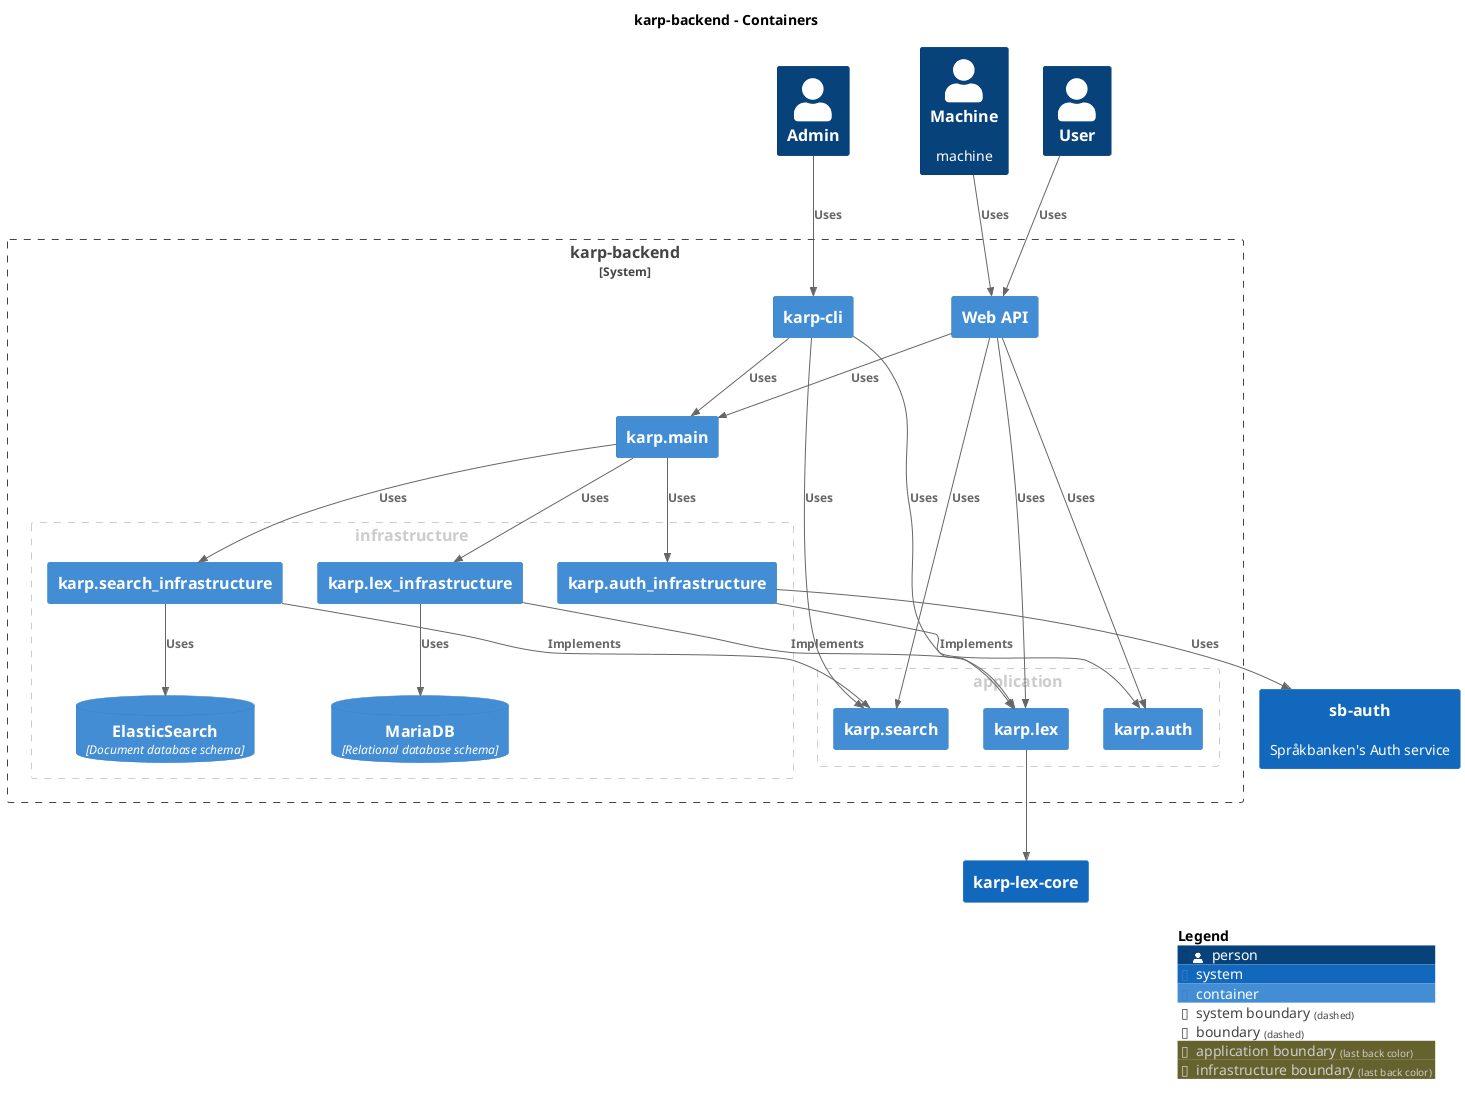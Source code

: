 @startuml
set separator none
title karp-backend - Containers

top to bottom direction

!include <C4/C4>
!include <C4/C4_Context>
!include <C4/C4_Container>

System(karplexcore, "karp-lex-core", $descr="", $tags="", $link="")
System(sbauth, "sb-auth", $descr="Språkbanken's Auth service", $tags="", $link="")
Person(User, "User", $descr="", $tags="", $link="")
Person(Admin, "Admin", $descr="", $tags="", $link="")
Person(Machine, "Machine", $descr="machine", $tags="", $link="")

System_Boundary("karpbackend_boundary", "karp-backend", $tags="") {
  AddBoundaryTag("application", $borderColor="#cccccc", $fontColor="#cccccc")
  Boundary(group_1, "application", $tags="application") {
    Container(karpbackend.karpsearch, "karp.search", $techn="", $descr="", $tags="", $link="")
    Container(karpbackend.karpauth, "karp.auth", $techn="", $descr="", $tags="", $link="")
    Container(karpbackend.karplex, "karp.lex", $techn="", $descr="", $tags="", $link="")
  }

  AddBoundaryTag("infrastructure", $borderColor="#cccccc", $fontColor="#cccccc")
  Boundary(group_2, "infrastructure", $tags="infrastructure") {
    Container(karpbackend.karpauth_infrastructure, "karp.auth_infrastructure", $techn="", $descr="", $tags="", $link="")
    Container(karpbackend.karplex_infrastructure, "karp.lex_infrastructure", $techn="", $descr="", $tags="", $link="")
    Container(karpbackend.karpsearch_infrastructure, "karp.search_infrastructure", $techn="", $descr="", $tags="", $link="")
    ContainerDb(karpbackend.MariaDB, "MariaDB", $techn="Relational database schema", $descr="", $tags="", $link="")
    ContainerDb(karpbackend.ElasticSearch, "ElasticSearch", $techn="Document database schema", $descr="", $tags="", $link="")
  }

  Container(karpbackend.karpmain, "karp.main", $techn="", $descr="", $tags="", $link="")
  Container(karpbackend.WebAPI, "Web API", $techn="", $descr="", $tags="", $link="")
  Container(karpbackend.karpcli, "karp-cli", $techn="", $descr="", $tags="", $link="")
}

Rel_D(User, karpbackend.WebAPI, "Uses", $techn="", $tags="", $link="")
Rel_D(Machine, karpbackend.WebAPI, "Uses", $techn="", $tags="", $link="")
Rel_D(Admin, karpbackend.karpcli, "Uses", $techn="", $tags="", $link="")
Rel_D(karpbackend.WebAPI, karpbackend.karpauth, "Uses", $techn="", $tags="", $link="")
Rel_D(karpbackend.WebAPI, karpbackend.karplex, "Uses", $techn="", $tags="", $link="")
Rel_D(karpbackend.WebAPI, karpbackend.karpmain, "Uses", $techn="", $tags="", $link="")
Rel_D(karpbackend.WebAPI, karpbackend.karpsearch, "Uses", $techn="", $tags="", $link="")
Rel_D(karpbackend.karpcli, karpbackend.karplex, "Uses", $techn="", $tags="", $link="")
Rel_D(karpbackend.karpcli, karpbackend.karpmain, "Uses", $techn="", $tags="", $link="")
Rel_D(karpbackend.karpcli, karpbackend.karpsearch, "Uses", $techn="", $tags="", $link="")
Rel_D(karpbackend.karplex, karplexcore, "", $techn="", $tags="", $link="")
Rel_D(karpbackend.karpmain, karpbackend.karpauth_infrastructure, "Uses", $techn="", $tags="", $link="")
Rel_D(karpbackend.karpmain, karpbackend.karplex_infrastructure, "Uses", $techn="", $tags="", $link="")
Rel_D(karpbackend.karpmain, karpbackend.karpsearch_infrastructure, "Uses", $techn="", $tags="", $link="")
Rel_D(karpbackend.karpauth_infrastructure, karpbackend.karpauth, "Implements", $techn="", $tags="", $link="")
Rel_D(karpbackend.karpauth_infrastructure, sbauth, "Uses", $techn="", $tags="", $link="")
Rel_D(karpbackend.karplex_infrastructure, karpbackend.karplex, "Implements", $techn="", $tags="", $link="")
Rel_D(karpbackend.karplex_infrastructure, karpbackend.MariaDB, "Uses", $techn="", $tags="", $link="")
Rel_D(karpbackend.karpsearch_infrastructure, karpbackend.karpsearch, "Implements", $techn="", $tags="", $link="")
Rel_D(karpbackend.karpsearch_infrastructure, karpbackend.ElasticSearch, "Uses", $techn="", $tags="", $link="")

SHOW_LEGEND(true)
@enduml
